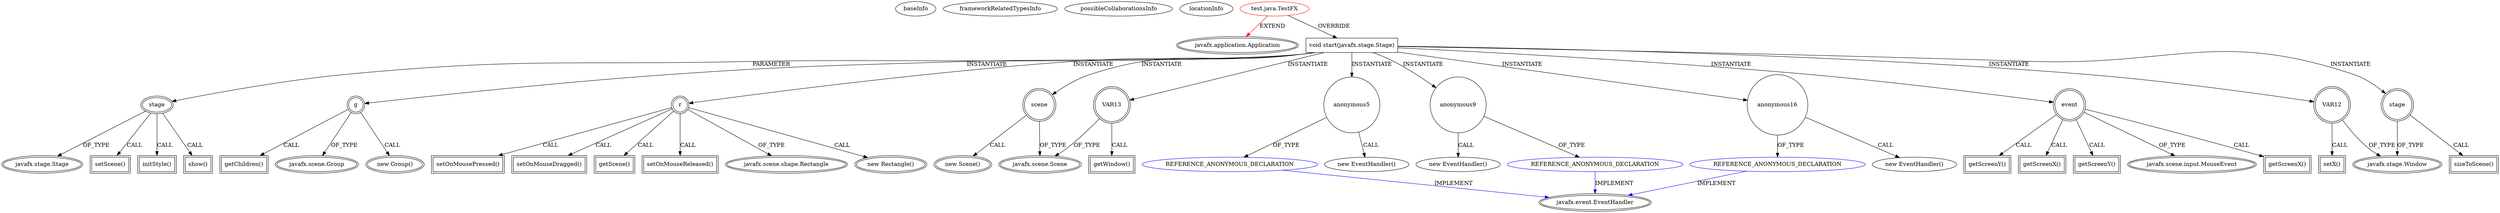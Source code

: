digraph {
baseInfo[graphId=2586,category="extension_graph",isAnonymous=false,possibleRelation=true]
frameworkRelatedTypesInfo[0="javafx.application.Application"]
possibleCollaborationsInfo[0="2586~OVERRIDING_METHOD_DECLARATION-INSTANTIATION-~javafx.application.Application ~javafx.event.EventHandler ~false~true"]
locationInfo[projectName="drichan-xito",filePath="/drichan-xito/xito-master/modules/dcf/src/test/java/TestFX.java",contextSignature="TestFX",graphId="2586"]
0[label="test.java.TestFX",vertexType="ROOT_CLIENT_CLASS_DECLARATION",isFrameworkType=false,color=red]
1[label="javafx.application.Application",vertexType="FRAMEWORK_CLASS_TYPE",isFrameworkType=true,peripheries=2]
2[label="void start(javafx.stage.Stage)",vertexType="OVERRIDING_METHOD_DECLARATION",isFrameworkType=false,shape=box]
3[label="stage",vertexType="PARAMETER_DECLARATION",isFrameworkType=true,peripheries=2]
4[label="javafx.stage.Stage",vertexType="FRAMEWORK_CLASS_TYPE",isFrameworkType=true,peripheries=2]
6[label="g",vertexType="VARIABLE_EXPRESION",isFrameworkType=true,peripheries=2,shape=circle]
7[label="javafx.scene.Group",vertexType="FRAMEWORK_CLASS_TYPE",isFrameworkType=true,peripheries=2]
5[label="new Group()",vertexType="CONSTRUCTOR_CALL",isFrameworkType=true,peripheries=2]
9[label="r",vertexType="VARIABLE_EXPRESION",isFrameworkType=true,peripheries=2,shape=circle]
10[label="javafx.scene.shape.Rectangle",vertexType="FRAMEWORK_CLASS_TYPE",isFrameworkType=true,peripheries=2]
8[label="new Rectangle()",vertexType="CONSTRUCTOR_CALL",isFrameworkType=true,peripheries=2]
12[label="getChildren()",vertexType="INSIDE_CALL",isFrameworkType=true,peripheries=2,shape=box]
14[label="scene",vertexType="VARIABLE_EXPRESION",isFrameworkType=true,peripheries=2,shape=circle]
15[label="javafx.scene.Scene",vertexType="FRAMEWORK_CLASS_TYPE",isFrameworkType=true,peripheries=2]
13[label="new Scene()",vertexType="CONSTRUCTOR_CALL",isFrameworkType=true,peripheries=2]
17[label="setOnMousePressed()",vertexType="INSIDE_CALL",isFrameworkType=true,peripheries=2,shape=box]
19[label="anonymous5",vertexType="VARIABLE_EXPRESION",isFrameworkType=false,shape=circle]
20[label="REFERENCE_ANONYMOUS_DECLARATION",vertexType="REFERENCE_ANONYMOUS_DECLARATION",isFrameworkType=false,color=blue]
21[label="javafx.event.EventHandler",vertexType="FRAMEWORK_INTERFACE_TYPE",isFrameworkType=true,peripheries=2]
18[label="new EventHandler()",vertexType="CONSTRUCTOR_CALL",isFrameworkType=false]
22[label="event",vertexType="VARIABLE_EXPRESION",isFrameworkType=true,peripheries=2,shape=circle]
24[label="javafx.scene.input.MouseEvent",vertexType="FRAMEWORK_CLASS_TYPE",isFrameworkType=true,peripheries=2]
23[label="getScreenX()",vertexType="INSIDE_CALL",isFrameworkType=true,peripheries=2,shape=box]
26[label="getScreenY()",vertexType="INSIDE_CALL",isFrameworkType=true,peripheries=2,shape=box]
28[label="setOnMouseDragged()",vertexType="INSIDE_CALL",isFrameworkType=true,peripheries=2,shape=box]
30[label="anonymous9",vertexType="VARIABLE_EXPRESION",isFrameworkType=false,shape=circle]
31[label="REFERENCE_ANONYMOUS_DECLARATION",vertexType="REFERENCE_ANONYMOUS_DECLARATION",isFrameworkType=false,color=blue]
29[label="new EventHandler()",vertexType="CONSTRUCTOR_CALL",isFrameworkType=false]
34[label="getScreenX()",vertexType="INSIDE_CALL",isFrameworkType=true,peripheries=2,shape=box]
36[label="getScreenY()",vertexType="INSIDE_CALL",isFrameworkType=true,peripheries=2,shape=box]
37[label="VAR12",vertexType="VARIABLE_EXPRESION",isFrameworkType=true,peripheries=2,shape=circle]
39[label="javafx.stage.Window",vertexType="FRAMEWORK_CLASS_TYPE",isFrameworkType=true,peripheries=2]
38[label="setX()",vertexType="INSIDE_CALL",isFrameworkType=true,peripheries=2,shape=box]
40[label="VAR13",vertexType="VARIABLE_EXPRESION",isFrameworkType=true,peripheries=2,shape=circle]
41[label="getWindow()",vertexType="INSIDE_CALL",isFrameworkType=true,peripheries=2,shape=box]
44[label="getScene()",vertexType="INSIDE_CALL",isFrameworkType=true,peripheries=2,shape=box]
46[label="setOnMouseReleased()",vertexType="INSIDE_CALL",isFrameworkType=true,peripheries=2,shape=box]
48[label="anonymous16",vertexType="VARIABLE_EXPRESION",isFrameworkType=false,shape=circle]
49[label="REFERENCE_ANONYMOUS_DECLARATION",vertexType="REFERENCE_ANONYMOUS_DECLARATION",isFrameworkType=false,color=blue]
47[label="new EventHandler()",vertexType="CONSTRUCTOR_CALL",isFrameworkType=false]
52[label="setScene()",vertexType="INSIDE_CALL",isFrameworkType=true,peripheries=2,shape=box]
53[label="stage",vertexType="VARIABLE_EXPRESION",isFrameworkType=true,peripheries=2,shape=circle]
54[label="sizeToScene()",vertexType="INSIDE_CALL",isFrameworkType=true,peripheries=2,shape=box]
57[label="initStyle()",vertexType="INSIDE_CALL",isFrameworkType=true,peripheries=2,shape=box]
59[label="show()",vertexType="INSIDE_CALL",isFrameworkType=true,peripheries=2,shape=box]
0->1[label="EXTEND",color=red]
0->2[label="OVERRIDE"]
3->4[label="OF_TYPE"]
2->3[label="PARAMETER"]
2->6[label="INSTANTIATE"]
6->7[label="OF_TYPE"]
6->5[label="CALL"]
2->9[label="INSTANTIATE"]
9->10[label="OF_TYPE"]
9->8[label="CALL"]
6->12[label="CALL"]
2->14[label="INSTANTIATE"]
14->15[label="OF_TYPE"]
14->13[label="CALL"]
9->17[label="CALL"]
2->19[label="INSTANTIATE"]
20->21[label="IMPLEMENT",color=blue]
19->20[label="OF_TYPE"]
19->18[label="CALL"]
2->22[label="INSTANTIATE"]
22->24[label="OF_TYPE"]
22->23[label="CALL"]
22->26[label="CALL"]
9->28[label="CALL"]
2->30[label="INSTANTIATE"]
31->21[label="IMPLEMENT",color=blue]
30->31[label="OF_TYPE"]
30->29[label="CALL"]
22->34[label="CALL"]
22->36[label="CALL"]
2->37[label="INSTANTIATE"]
37->39[label="OF_TYPE"]
37->38[label="CALL"]
2->40[label="INSTANTIATE"]
40->15[label="OF_TYPE"]
40->41[label="CALL"]
9->44[label="CALL"]
9->46[label="CALL"]
2->48[label="INSTANTIATE"]
49->21[label="IMPLEMENT",color=blue]
48->49[label="OF_TYPE"]
48->47[label="CALL"]
3->52[label="CALL"]
2->53[label="INSTANTIATE"]
53->39[label="OF_TYPE"]
53->54[label="CALL"]
3->57[label="CALL"]
3->59[label="CALL"]
}
